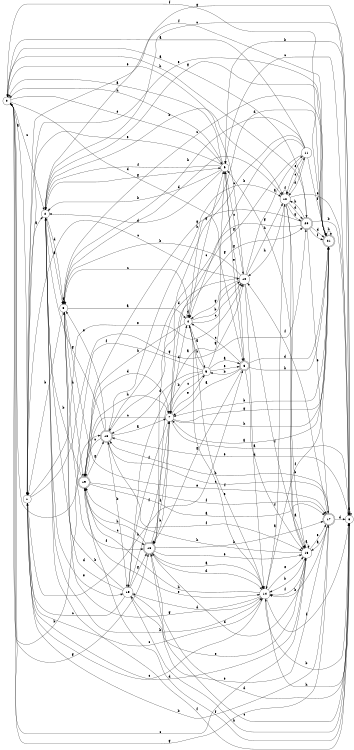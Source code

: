 digraph n18_1 {
__start0 [label="" shape="none"];

rankdir=LR;
size="8,5";

s0 [style="filled", color="black", fillcolor="white" shape="circle", label="0"];
s1 [style="filled", color="black", fillcolor="white" shape="circle", label="1"];
s2 [style="filled", color="black", fillcolor="white" shape="circle", label="2"];
s3 [style="filled", color="black", fillcolor="white" shape="circle", label="3"];
s4 [style="filled", color="black", fillcolor="white" shape="circle", label="4"];
s5 [style="filled", color="black", fillcolor="white" shape="circle", label="5"];
s6 [style="rounded,filled", color="black", fillcolor="white" shape="doublecircle", label="6"];
s7 [style="filled", color="black", fillcolor="white" shape="circle", label="7"];
s8 [style="filled", color="black", fillcolor="white" shape="circle", label="8"];
s9 [style="filled", color="black", fillcolor="white" shape="circle", label="9"];
s10 [style="filled", color="black", fillcolor="white" shape="circle", label="10"];
s11 [style="filled", color="black", fillcolor="white" shape="circle", label="11"];
s12 [style="filled", color="black", fillcolor="white" shape="circle", label="12"];
s13 [style="filled", color="black", fillcolor="white" shape="circle", label="13"];
s14 [style="filled", color="black", fillcolor="white" shape="circle", label="14"];
s15 [style="filled", color="black", fillcolor="white" shape="circle", label="15"];
s16 [style="rounded,filled", color="black", fillcolor="white" shape="doublecircle", label="16"];
s17 [style="rounded,filled", color="black", fillcolor="white" shape="doublecircle", label="17"];
s18 [style="rounded,filled", color="black", fillcolor="white" shape="doublecircle", label="18"];
s19 [style="rounded,filled", color="black", fillcolor="white" shape="doublecircle", label="19"];
s20 [style="rounded,filled", color="black", fillcolor="white" shape="doublecircle", label="20"];
s21 [style="rounded,filled", color="black", fillcolor="white" shape="doublecircle", label="21"];
s0 -> s1 [label="a"];
s0 -> s18 [label="b"];
s0 -> s2 [label="c"];
s0 -> s6 [label="d"];
s0 -> s9 [label="e"];
s0 -> s21 [label="f"];
s0 -> s16 [label="g"];
s0 -> s20 [label="h"];
s1 -> s2 [label="a"];
s1 -> s17 [label="b"];
s1 -> s14 [label="c"];
s1 -> s13 [label="d"];
s1 -> s10 [label="e"];
s1 -> s21 [label="f"];
s1 -> s20 [label="g"];
s1 -> s6 [label="h"];
s2 -> s3 [label="a"];
s2 -> s12 [label="b"];
s2 -> s8 [label="c"];
s2 -> s3 [label="d"];
s2 -> s15 [label="e"];
s2 -> s8 [label="f"];
s2 -> s9 [label="g"];
s2 -> s14 [label="h"];
s3 -> s4 [label="a"];
s3 -> s1 [label="b"];
s3 -> s4 [label="c"];
s3 -> s12 [label="d"];
s3 -> s17 [label="e"];
s3 -> s16 [label="f"];
s3 -> s3 [label="g"];
s3 -> s19 [label="h"];
s4 -> s5 [label="a"];
s4 -> s10 [label="b"];
s4 -> s10 [label="c"];
s4 -> s4 [label="d"];
s4 -> s14 [label="e"];
s4 -> s14 [label="f"];
s4 -> s9 [label="g"];
s4 -> s19 [label="h"];
s5 -> s6 [label="a"];
s5 -> s16 [label="b"];
s5 -> s7 [label="c"];
s5 -> s18 [label="d"];
s5 -> s6 [label="e"];
s5 -> s0 [label="f"];
s5 -> s9 [label="g"];
s5 -> s4 [label="h"];
s6 -> s7 [label="a"];
s6 -> s5 [label="b"];
s6 -> s4 [label="c"];
s6 -> s21 [label="d"];
s6 -> s9 [label="e"];
s6 -> s13 [label="f"];
s6 -> s16 [label="g"];
s6 -> s21 [label="h"];
s7 -> s8 [label="a"];
s7 -> s16 [label="b"];
s7 -> s19 [label="c"];
s7 -> s4 [label="d"];
s7 -> s5 [label="e"];
s7 -> s15 [label="f"];
s7 -> s21 [label="g"];
s7 -> s21 [label="h"];
s8 -> s8 [label="a"];
s8 -> s9 [label="b"];
s8 -> s9 [label="c"];
s8 -> s16 [label="d"];
s8 -> s18 [label="e"];
s8 -> s19 [label="f"];
s8 -> s2 [label="g"];
s8 -> s14 [label="h"];
s9 -> s0 [label="a"];
s9 -> s2 [label="b"];
s9 -> s10 [label="c"];
s9 -> s2 [label="d"];
s9 -> s1 [label="e"];
s9 -> s2 [label="f"];
s9 -> s6 [label="g"];
s9 -> s0 [label="h"];
s10 -> s11 [label="a"];
s10 -> s3 [label="b"];
s10 -> s1 [label="c"];
s10 -> s14 [label="d"];
s10 -> s0 [label="e"];
s10 -> s13 [label="f"];
s10 -> s4 [label="g"];
s10 -> s12 [label="h"];
s11 -> s0 [label="a"];
s11 -> s4 [label="b"];
s11 -> s7 [label="c"];
s11 -> s12 [label="d"];
s11 -> s12 [label="e"];
s11 -> s21 [label="f"];
s11 -> s7 [label="g"];
s11 -> s3 [label="h"];
s12 -> s13 [label="a"];
s12 -> s13 [label="b"];
s12 -> s11 [label="c"];
s12 -> s20 [label="d"];
s12 -> s8 [label="e"];
s12 -> s12 [label="f"];
s12 -> s20 [label="g"];
s12 -> s10 [label="h"];
s13 -> s13 [label="a"];
s13 -> s14 [label="b"];
s13 -> s0 [label="c"];
s13 -> s16 [label="d"];
s13 -> s17 [label="e"];
s13 -> s14 [label="f"];
s13 -> s9 [label="g"];
s13 -> s19 [label="h"];
s14 -> s12 [label="a"];
s14 -> s8 [label="b"];
s14 -> s1 [label="c"];
s14 -> s15 [label="d"];
s14 -> s13 [label="e"];
s14 -> s8 [label="f"];
s14 -> s3 [label="g"];
s14 -> s19 [label="h"];
s15 -> s10 [label="a"];
s15 -> s3 [label="b"];
s15 -> s1 [label="c"];
s15 -> s2 [label="d"];
s15 -> s13 [label="e"];
s15 -> s7 [label="f"];
s15 -> s16 [label="g"];
s15 -> s8 [label="h"];
s16 -> s14 [label="a"];
s16 -> s17 [label="b"];
s16 -> s8 [label="c"];
s16 -> s14 [label="d"];
s16 -> s13 [label="e"];
s16 -> s7 [label="f"];
s16 -> s20 [label="g"];
s16 -> s19 [label="h"];
s17 -> s13 [label="a"];
s17 -> s14 [label="b"];
s17 -> s18 [label="c"];
s17 -> s8 [label="d"];
s17 -> s15 [label="e"];
s17 -> s10 [label="f"];
s17 -> s0 [label="g"];
s17 -> s18 [label="h"];
s18 -> s7 [label="a"];
s18 -> s15 [label="b"];
s18 -> s19 [label="c"];
s18 -> s10 [label="d"];
s18 -> s3 [label="e"];
s18 -> s13 [label="f"];
s18 -> s2 [label="g"];
s18 -> s12 [label="h"];
s19 -> s17 [label="a"];
s19 -> s2 [label="b"];
s19 -> s16 [label="c"];
s19 -> s7 [label="d"];
s19 -> s14 [label="e"];
s19 -> s17 [label="f"];
s19 -> s18 [label="g"];
s19 -> s7 [label="h"];
s20 -> s0 [label="a"];
s20 -> s8 [label="b"];
s20 -> s18 [label="c"];
s20 -> s21 [label="d"];
s20 -> s17 [label="e"];
s20 -> s21 [label="f"];
s20 -> s19 [label="g"];
s20 -> s12 [label="h"];
s21 -> s7 [label="a"];
s21 -> s7 [label="b"];
s21 -> s3 [label="c"];
s21 -> s4 [label="d"];
s21 -> s1 [label="e"];
s21 -> s14 [label="f"];
s21 -> s2 [label="g"];
s21 -> s21 [label="h"];

}
